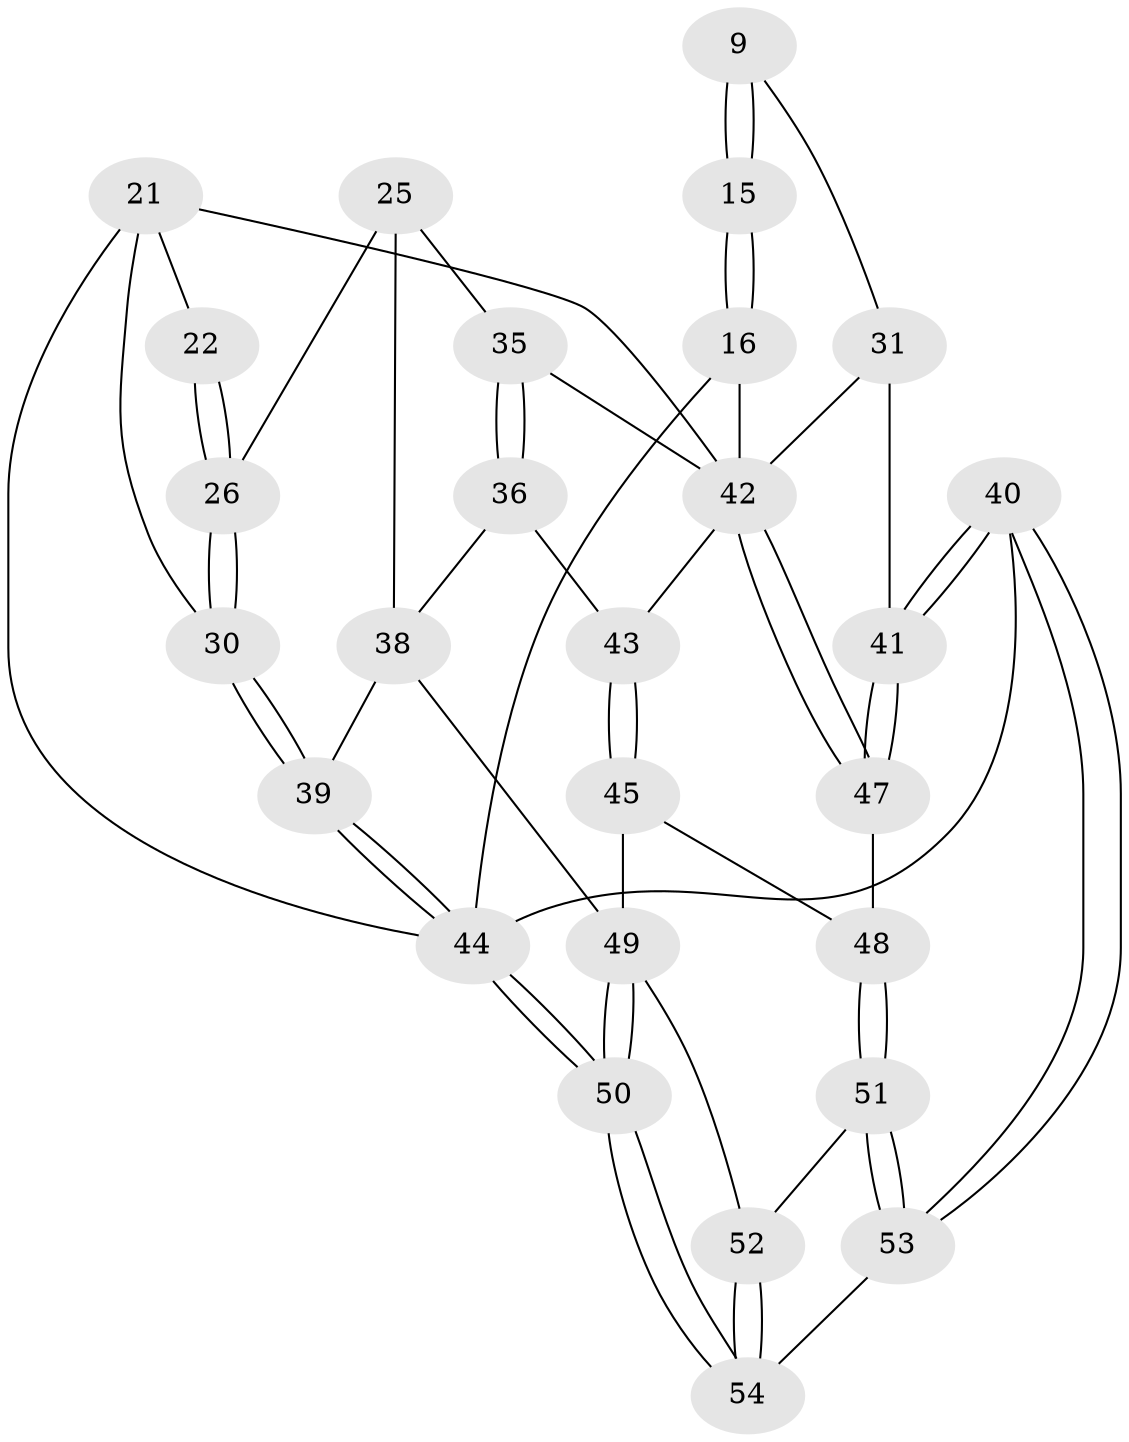 // original degree distribution, {3: 0.05555555555555555, 4: 0.24074074074074073, 5: 0.46296296296296297, 6: 0.24074074074074073}
// Generated by graph-tools (version 1.1) at 2025/59/03/09/25 04:59:54]
// undirected, 27 vertices, 61 edges
graph export_dot {
graph [start="1"]
  node [color=gray90,style=filled];
  9 [pos="+0.9220609966807446+0.24808560607751287"];
  15 [pos="+0.8325585822064158+0.26607003772181953",super="+4+5"];
  16 [pos="+0.817526020908396+0.28748306250371036",super="+12+3"];
  21 [pos="+0.04347620368488342+0.2587428936544905",super="+20+17+18+19+14"];
  22 [pos="+0.2972965313072792+0.17891734050799263"];
  25 [pos="+0.3281208812655651+0.3431837137890296"];
  26 [pos="+0.3143181752002202+0.3230032113408153"];
  30 [pos="+0+0.480861366150824"];
  31 [pos="+1+0.5476595691223892",super="+27"];
  35 [pos="+0.5540685712872687+0.39865010083301905",super="+24"];
  36 [pos="+0.5270847071853089+0.554187058804721"];
  38 [pos="+0.2789150224367361+0.7046424978735534",super="+37"];
  39 [pos="+0+0.5171837638004151"];
  40 [pos="+1+1",super="+6"];
  41 [pos="+1+1",super="+32+7"];
  42 [pos="+0.8224302025682394+0.5523462734924269",super="+34+23"];
  43 [pos="+0.569808167897612+0.5803686271822336"];
  44 [pos="+0+1",super="+10+11"];
  45 [pos="+0.6296357509506771+0.7355970939674286"];
  47 [pos="+0.7728650849732649+0.7535214591034657"];
  48 [pos="+0.7171524844445629+0.7879699126642319"];
  49 [pos="+0.2769306950255367+0.8681480920697162",super="+46"];
  50 [pos="+0.1226900351957904+1"];
  51 [pos="+0.6899757499576096+0.8638491833044171"];
  52 [pos="+0.545592475834949+0.8998255437997349"];
  53 [pos="+0.7515869148876793+1"];
  54 [pos="+0.531606899603784+1"];
  9 -- 15 [weight=2];
  9 -- 15;
  9 -- 31;
  15 -- 16 [weight=2];
  15 -- 16;
  16 -- 42 [weight=2];
  16 -- 44;
  21 -- 22 [weight=2];
  21 -- 30;
  21 -- 44 [weight=2];
  21 -- 42;
  22 -- 26;
  22 -- 26;
  25 -- 26;
  25 -- 35;
  25 -- 38;
  26 -- 30;
  26 -- 30;
  30 -- 39;
  30 -- 39;
  31 -- 42 [weight=2];
  31 -- 41 [weight=2];
  35 -- 36;
  35 -- 36;
  35 -- 42 [weight=2];
  36 -- 43;
  36 -- 38;
  38 -- 39;
  38 -- 49;
  39 -- 44;
  39 -- 44;
  40 -- 41 [weight=2];
  40 -- 41;
  40 -- 53;
  40 -- 53;
  40 -- 44 [weight=3];
  41 -- 47;
  41 -- 47;
  42 -- 47;
  42 -- 47;
  42 -- 43;
  43 -- 45;
  43 -- 45;
  44 -- 50;
  44 -- 50;
  45 -- 48;
  45 -- 49;
  47 -- 48;
  48 -- 51;
  48 -- 51;
  49 -- 50;
  49 -- 50;
  49 -- 52;
  50 -- 54;
  50 -- 54;
  51 -- 52;
  51 -- 53;
  51 -- 53;
  52 -- 54;
  52 -- 54;
  53 -- 54;
}
